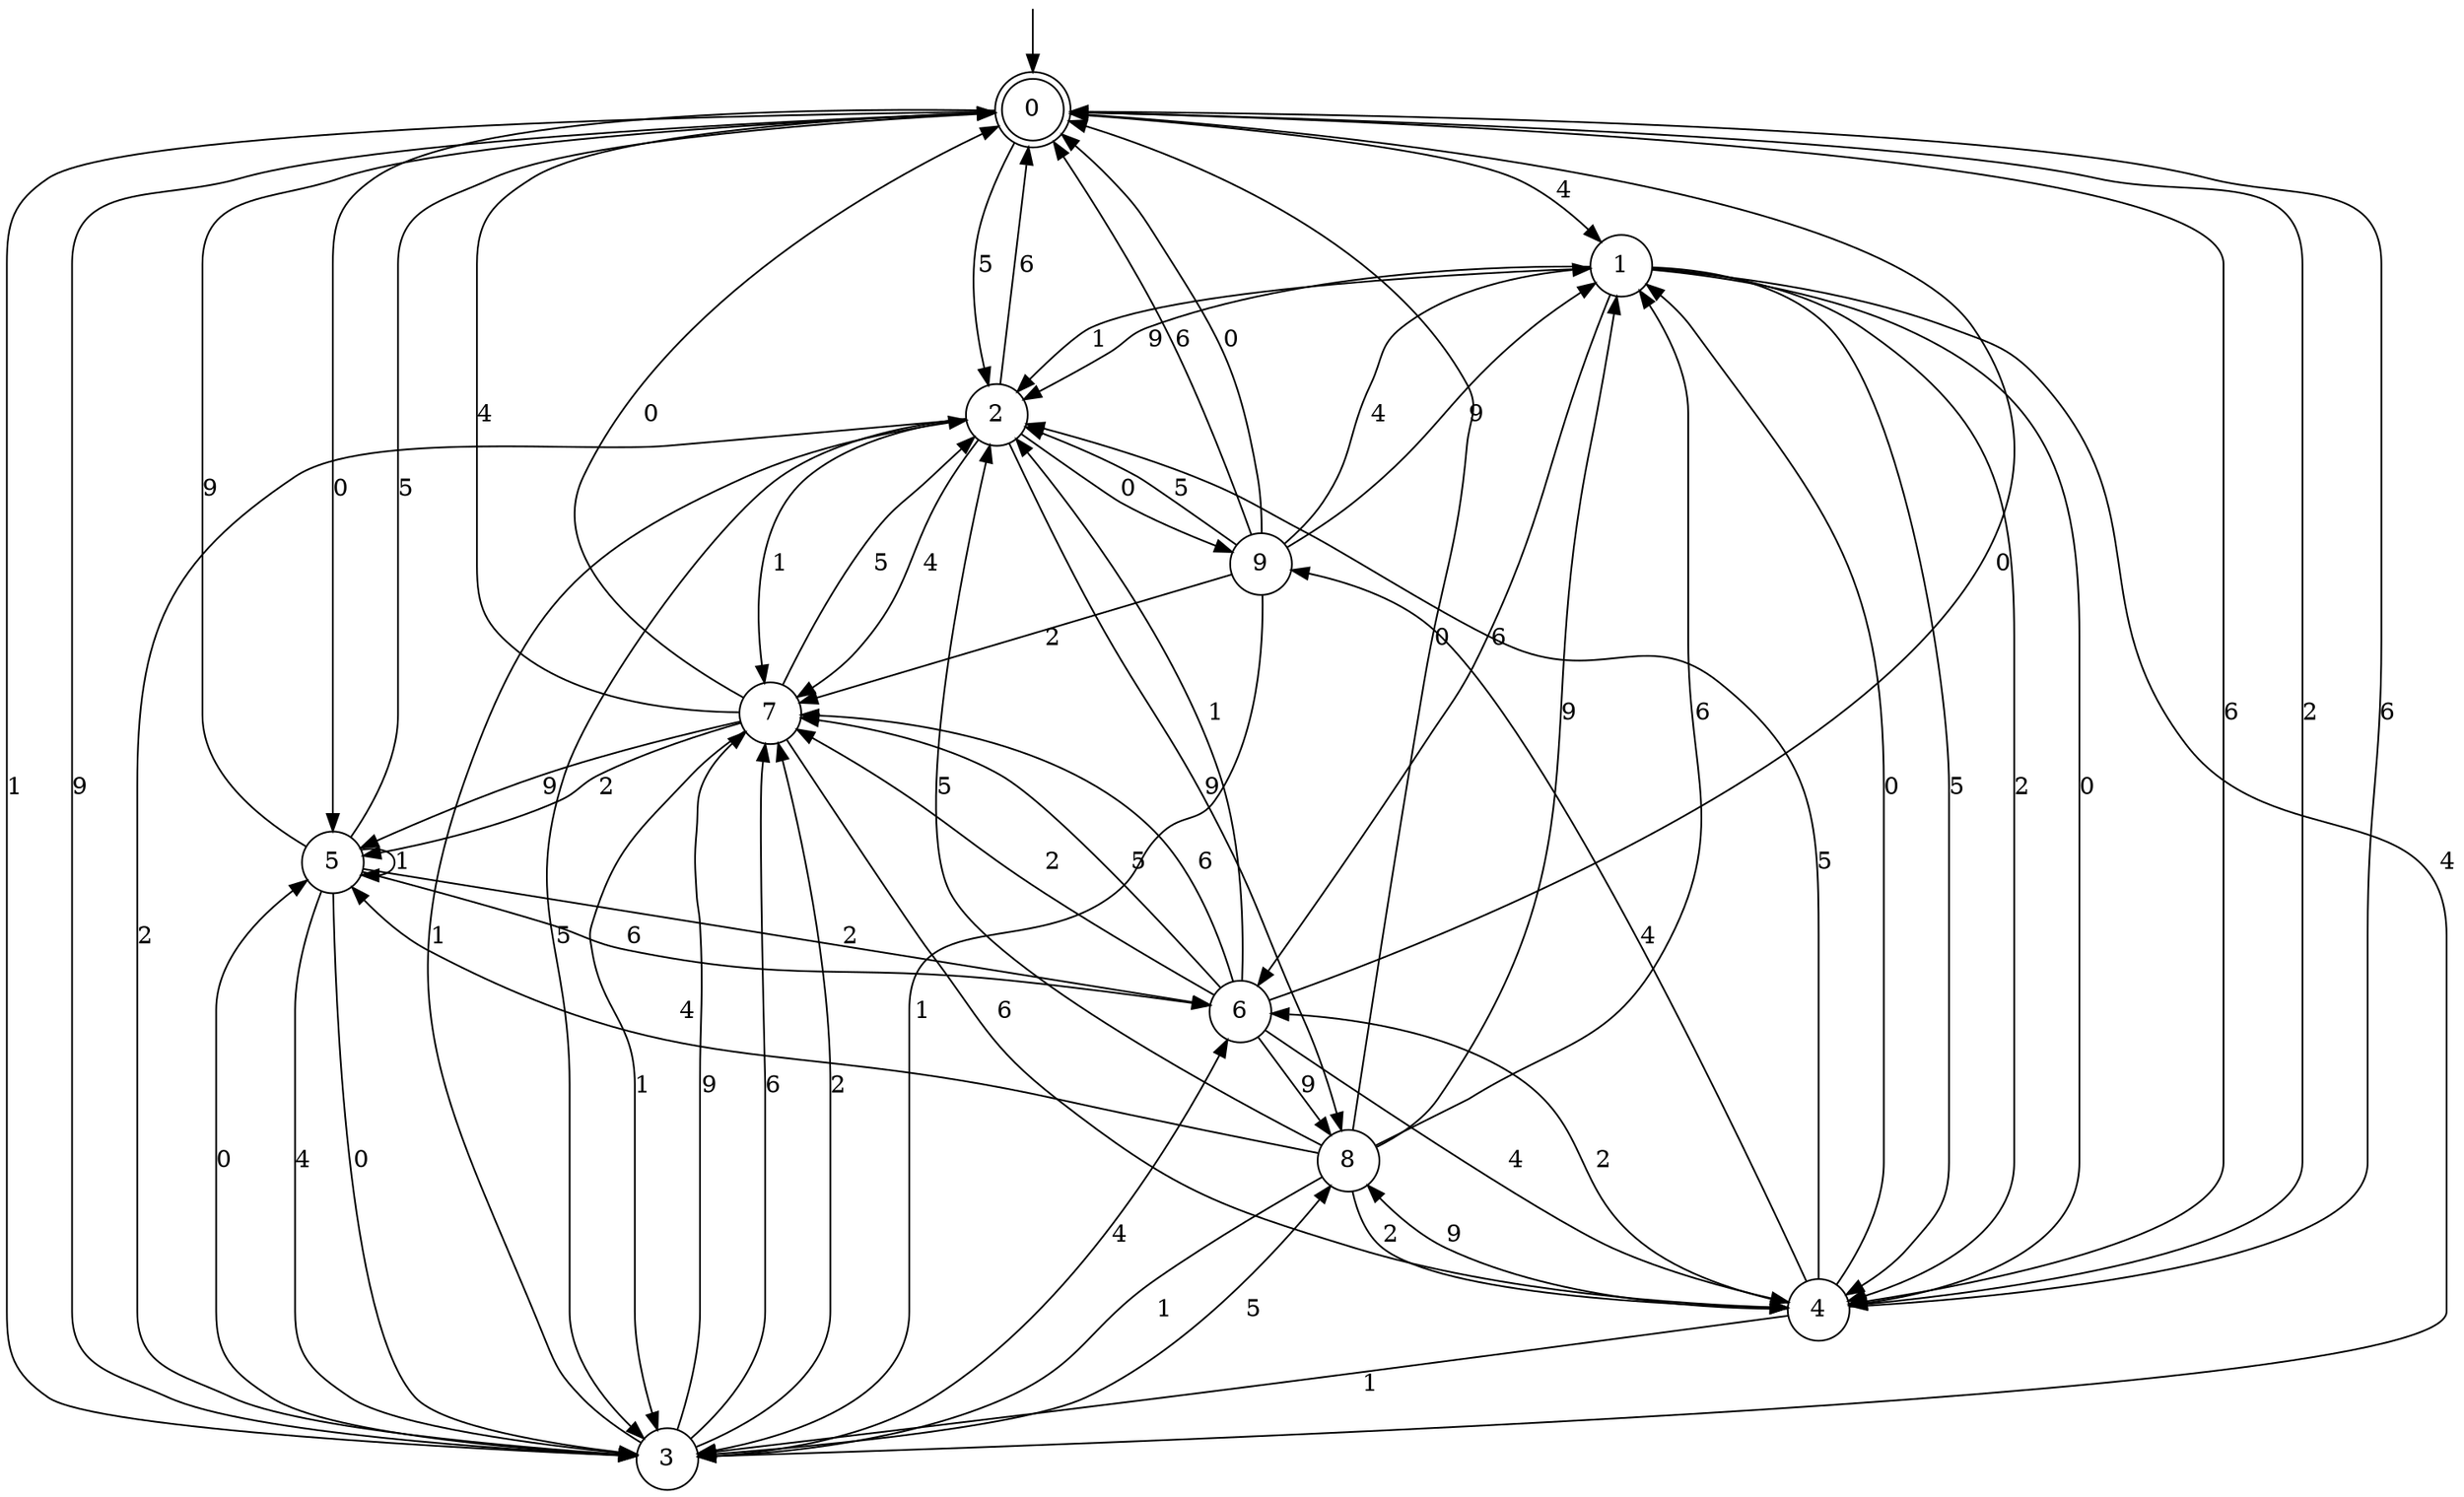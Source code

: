 digraph g {

	s0 [shape="doublecircle" label="0"];
	s1 [shape="circle" label="1"];
	s2 [shape="circle" label="2"];
	s3 [shape="circle" label="3"];
	s4 [shape="circle" label="4"];
	s5 [shape="circle" label="5"];
	s6 [shape="circle" label="6"];
	s7 [shape="circle" label="7"];
	s8 [shape="circle" label="8"];
	s9 [shape="circle" label="9"];
	s0 -> s1 [label="4"];
	s0 -> s2 [label="5"];
	s0 -> s3 [label="1"];
	s0 -> s3 [label="9"];
	s0 -> s4 [label="6"];
	s0 -> s4 [label="2"];
	s0 -> s5 [label="0"];
	s1 -> s3 [label="4"];
	s1 -> s4 [label="5"];
	s1 -> s2 [label="1"];
	s1 -> s2 [label="9"];
	s1 -> s6 [label="6"];
	s1 -> s4 [label="2"];
	s1 -> s4 [label="0"];
	s2 -> s7 [label="4"];
	s2 -> s3 [label="5"];
	s2 -> s7 [label="1"];
	s2 -> s8 [label="9"];
	s2 -> s0 [label="6"];
	s2 -> s3 [label="2"];
	s2 -> s9 [label="0"];
	s3 -> s6 [label="4"];
	s3 -> s8 [label="5"];
	s3 -> s2 [label="1"];
	s3 -> s7 [label="9"];
	s3 -> s7 [label="6"];
	s3 -> s7 [label="2"];
	s3 -> s5 [label="0"];
	s4 -> s9 [label="4"];
	s4 -> s2 [label="5"];
	s4 -> s3 [label="1"];
	s4 -> s8 [label="9"];
	s4 -> s0 [label="6"];
	s4 -> s6 [label="2"];
	s4 -> s1 [label="0"];
	s5 -> s3 [label="4"];
	s5 -> s0 [label="5"];
	s5 -> s5 [label="1"];
	s5 -> s0 [label="9"];
	s5 -> s6 [label="6"];
	s5 -> s6 [label="2"];
	s5 -> s3 [label="0"];
	s6 -> s4 [label="4"];
	s6 -> s7 [label="5"];
	s6 -> s2 [label="1"];
	s6 -> s8 [label="9"];
	s6 -> s7 [label="6"];
	s6 -> s7 [label="2"];
	s6 -> s0 [label="0"];
	s7 -> s0 [label="4"];
	s7 -> s2 [label="5"];
	s7 -> s3 [label="1"];
	s7 -> s5 [label="9"];
	s7 -> s4 [label="6"];
	s7 -> s5 [label="2"];
	s7 -> s0 [label="0"];
	s8 -> s5 [label="4"];
	s8 -> s2 [label="5"];
	s8 -> s3 [label="1"];
	s8 -> s1 [label="9"];
	s8 -> s1 [label="6"];
	s8 -> s4 [label="2"];
	s8 -> s0 [label="0"];
	s9 -> s1 [label="4"];
	s9 -> s2 [label="5"];
	s9 -> s3 [label="1"];
	s9 -> s1 [label="9"];
	s9 -> s0 [label="6"];
	s9 -> s7 [label="2"];
	s9 -> s0 [label="0"];

__start0 [label="" shape="none" width="0" height="0"];
__start0 -> s0;

}
